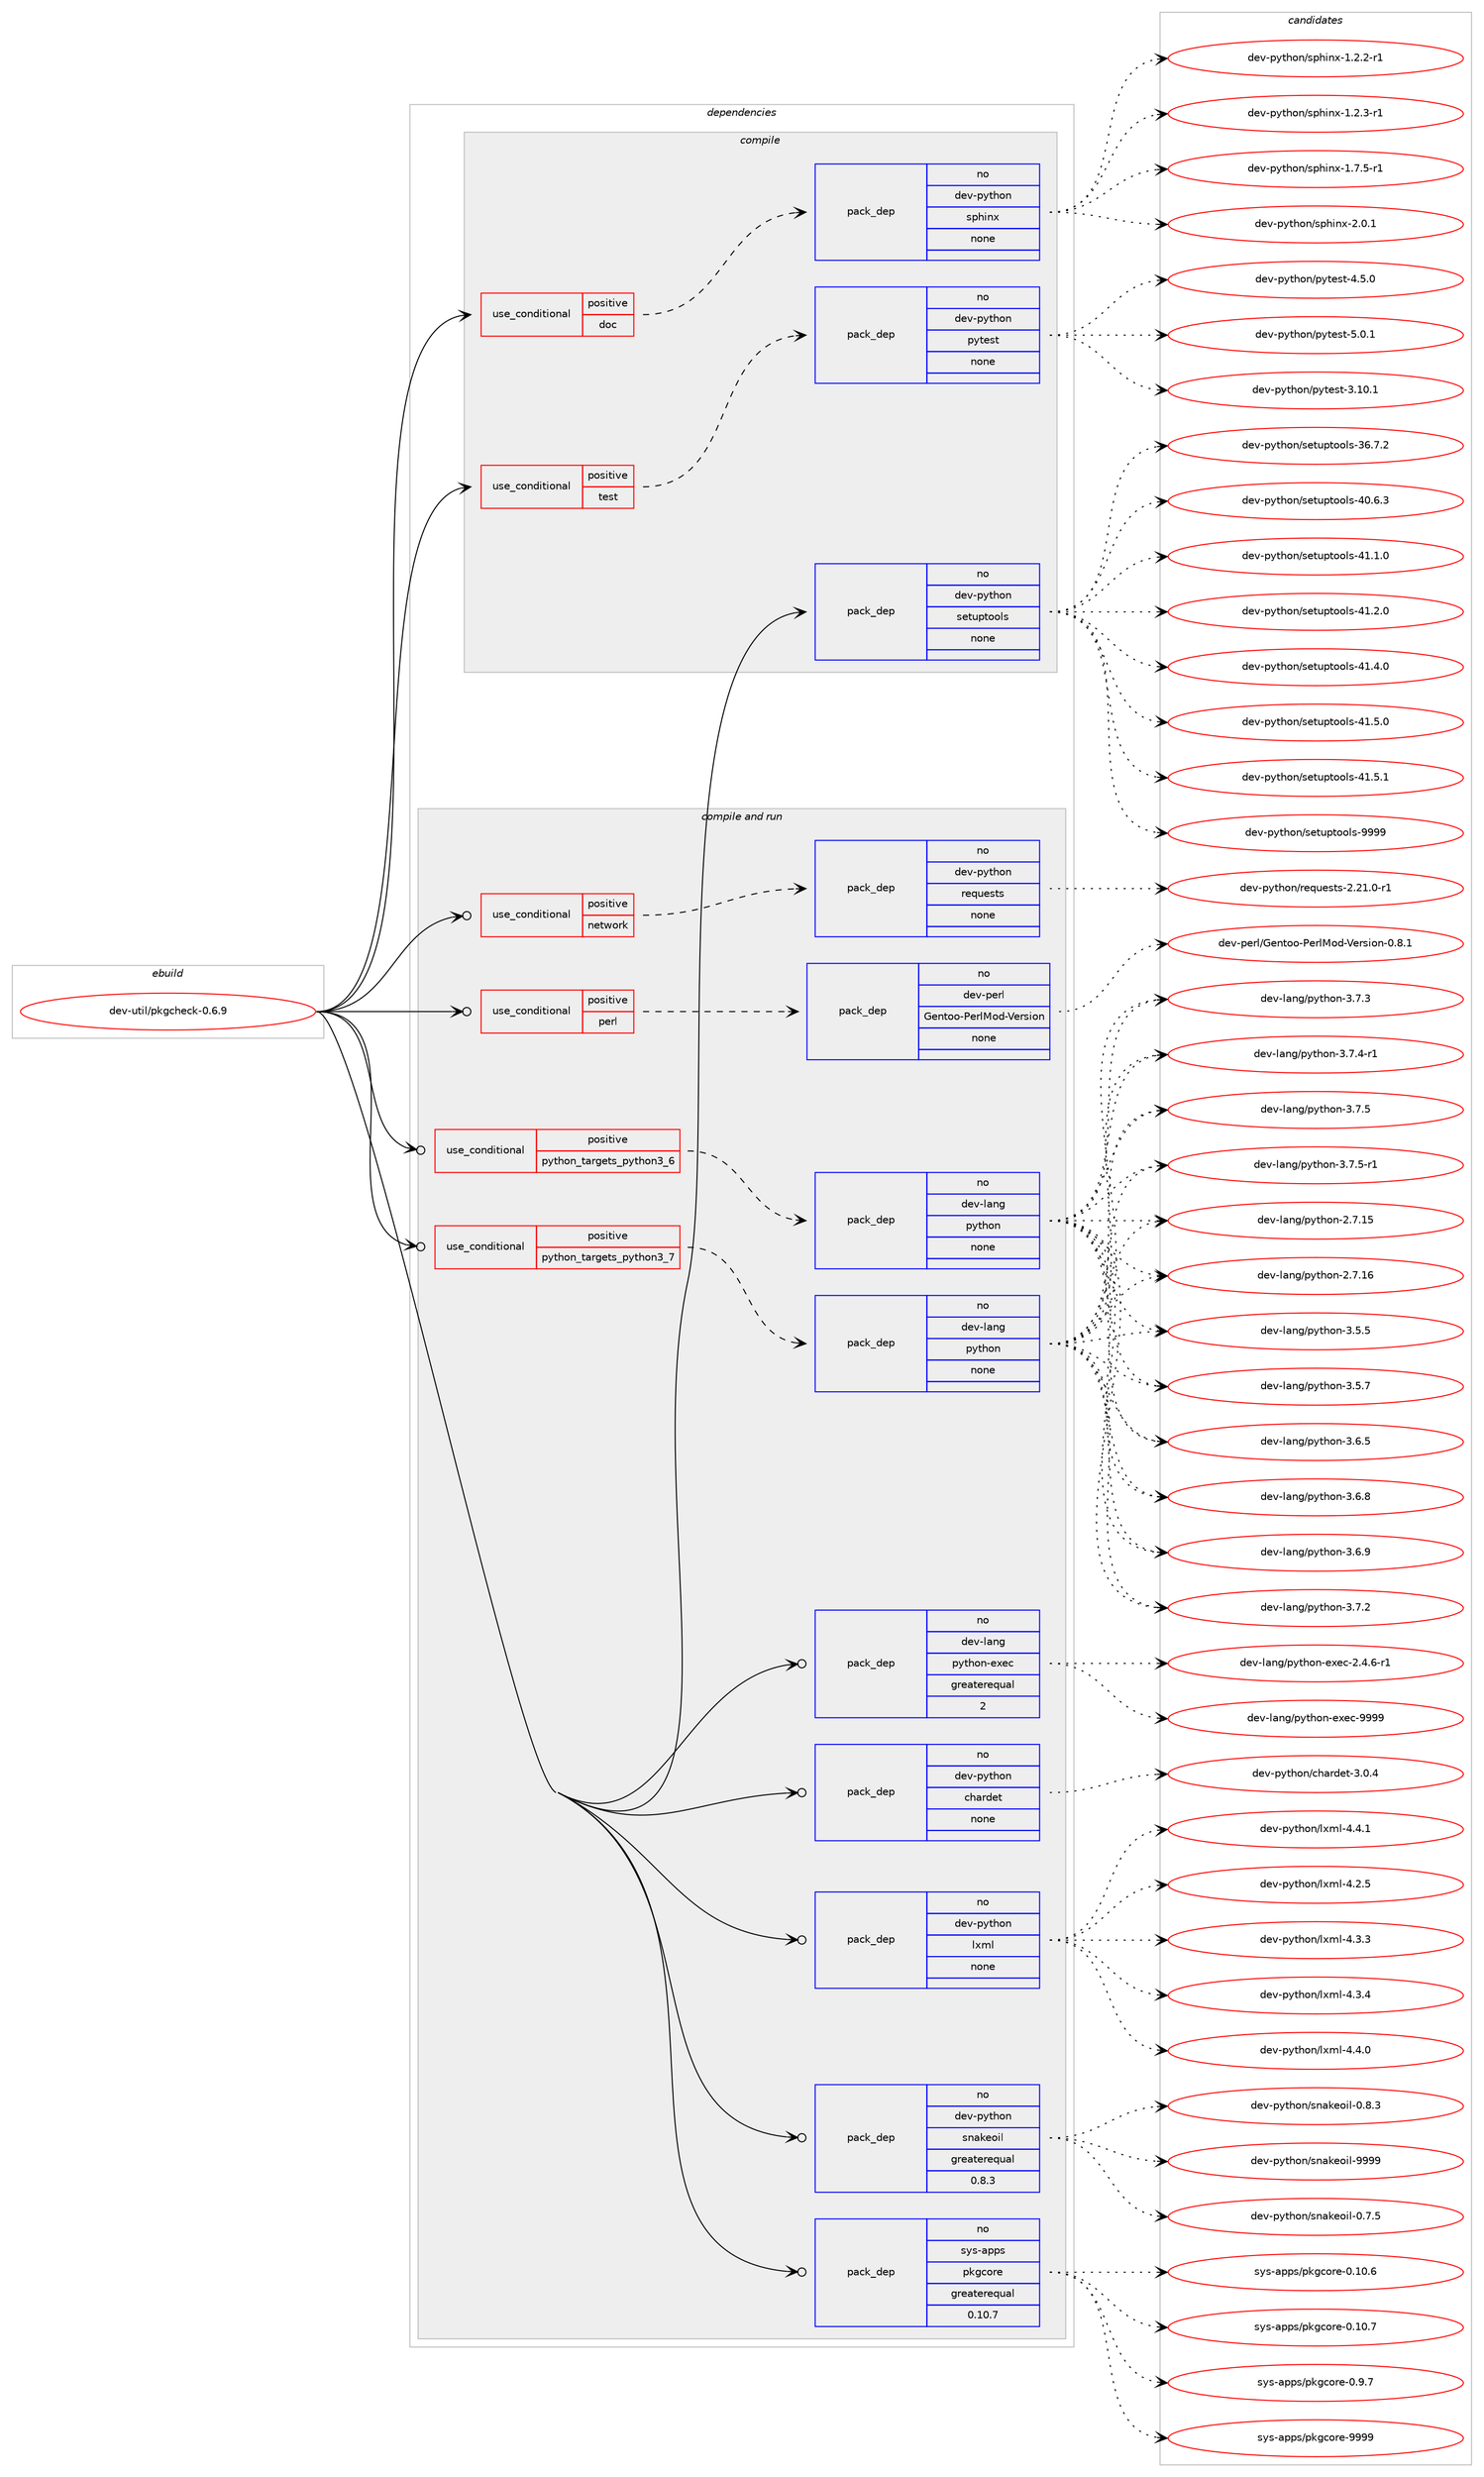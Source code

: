 digraph prolog {

# *************
# Graph options
# *************

newrank=true;
concentrate=true;
compound=true;
graph [rankdir=LR,fontname=Helvetica,fontsize=10,ranksep=1.5];#, ranksep=2.5, nodesep=0.2];
edge  [arrowhead=vee];
node  [fontname=Helvetica,fontsize=10];

# **********
# The ebuild
# **********

subgraph cluster_leftcol {
color=gray;
rank=same;
label=<<i>ebuild</i>>;
id [label="dev-util/pkgcheck-0.6.9", color=red, width=4, href="../dev-util/pkgcheck-0.6.9.svg"];
}

# ****************
# The dependencies
# ****************

subgraph cluster_midcol {
color=gray;
label=<<i>dependencies</i>>;
subgraph cluster_compile {
fillcolor="#eeeeee";
style=filled;
label=<<i>compile</i>>;
subgraph cond183162 {
dependency731461 [label=<<TABLE BORDER="0" CELLBORDER="1" CELLSPACING="0" CELLPADDING="4"><TR><TD ROWSPAN="3" CELLPADDING="10">use_conditional</TD></TR><TR><TD>positive</TD></TR><TR><TD>doc</TD></TR></TABLE>>, shape=none, color=red];
subgraph pack536119 {
dependency731462 [label=<<TABLE BORDER="0" CELLBORDER="1" CELLSPACING="0" CELLPADDING="4" WIDTH="220"><TR><TD ROWSPAN="6" CELLPADDING="30">pack_dep</TD></TR><TR><TD WIDTH="110">no</TD></TR><TR><TD>dev-python</TD></TR><TR><TD>sphinx</TD></TR><TR><TD>none</TD></TR><TR><TD></TD></TR></TABLE>>, shape=none, color=blue];
}
dependency731461:e -> dependency731462:w [weight=20,style="dashed",arrowhead="vee"];
}
id:e -> dependency731461:w [weight=20,style="solid",arrowhead="vee"];
subgraph cond183163 {
dependency731463 [label=<<TABLE BORDER="0" CELLBORDER="1" CELLSPACING="0" CELLPADDING="4"><TR><TD ROWSPAN="3" CELLPADDING="10">use_conditional</TD></TR><TR><TD>positive</TD></TR><TR><TD>test</TD></TR></TABLE>>, shape=none, color=red];
subgraph pack536120 {
dependency731464 [label=<<TABLE BORDER="0" CELLBORDER="1" CELLSPACING="0" CELLPADDING="4" WIDTH="220"><TR><TD ROWSPAN="6" CELLPADDING="30">pack_dep</TD></TR><TR><TD WIDTH="110">no</TD></TR><TR><TD>dev-python</TD></TR><TR><TD>pytest</TD></TR><TR><TD>none</TD></TR><TR><TD></TD></TR></TABLE>>, shape=none, color=blue];
}
dependency731463:e -> dependency731464:w [weight=20,style="dashed",arrowhead="vee"];
}
id:e -> dependency731463:w [weight=20,style="solid",arrowhead="vee"];
subgraph pack536121 {
dependency731465 [label=<<TABLE BORDER="0" CELLBORDER="1" CELLSPACING="0" CELLPADDING="4" WIDTH="220"><TR><TD ROWSPAN="6" CELLPADDING="30">pack_dep</TD></TR><TR><TD WIDTH="110">no</TD></TR><TR><TD>dev-python</TD></TR><TR><TD>setuptools</TD></TR><TR><TD>none</TD></TR><TR><TD></TD></TR></TABLE>>, shape=none, color=blue];
}
id:e -> dependency731465:w [weight=20,style="solid",arrowhead="vee"];
}
subgraph cluster_compileandrun {
fillcolor="#eeeeee";
style=filled;
label=<<i>compile and run</i>>;
subgraph cond183164 {
dependency731466 [label=<<TABLE BORDER="0" CELLBORDER="1" CELLSPACING="0" CELLPADDING="4"><TR><TD ROWSPAN="3" CELLPADDING="10">use_conditional</TD></TR><TR><TD>positive</TD></TR><TR><TD>network</TD></TR></TABLE>>, shape=none, color=red];
subgraph pack536122 {
dependency731467 [label=<<TABLE BORDER="0" CELLBORDER="1" CELLSPACING="0" CELLPADDING="4" WIDTH="220"><TR><TD ROWSPAN="6" CELLPADDING="30">pack_dep</TD></TR><TR><TD WIDTH="110">no</TD></TR><TR><TD>dev-python</TD></TR><TR><TD>requests</TD></TR><TR><TD>none</TD></TR><TR><TD></TD></TR></TABLE>>, shape=none, color=blue];
}
dependency731466:e -> dependency731467:w [weight=20,style="dashed",arrowhead="vee"];
}
id:e -> dependency731466:w [weight=20,style="solid",arrowhead="odotvee"];
subgraph cond183165 {
dependency731468 [label=<<TABLE BORDER="0" CELLBORDER="1" CELLSPACING="0" CELLPADDING="4"><TR><TD ROWSPAN="3" CELLPADDING="10">use_conditional</TD></TR><TR><TD>positive</TD></TR><TR><TD>perl</TD></TR></TABLE>>, shape=none, color=red];
subgraph pack536123 {
dependency731469 [label=<<TABLE BORDER="0" CELLBORDER="1" CELLSPACING="0" CELLPADDING="4" WIDTH="220"><TR><TD ROWSPAN="6" CELLPADDING="30">pack_dep</TD></TR><TR><TD WIDTH="110">no</TD></TR><TR><TD>dev-perl</TD></TR><TR><TD>Gentoo-PerlMod-Version</TD></TR><TR><TD>none</TD></TR><TR><TD></TD></TR></TABLE>>, shape=none, color=blue];
}
dependency731468:e -> dependency731469:w [weight=20,style="dashed",arrowhead="vee"];
}
id:e -> dependency731468:w [weight=20,style="solid",arrowhead="odotvee"];
subgraph cond183166 {
dependency731470 [label=<<TABLE BORDER="0" CELLBORDER="1" CELLSPACING="0" CELLPADDING="4"><TR><TD ROWSPAN="3" CELLPADDING="10">use_conditional</TD></TR><TR><TD>positive</TD></TR><TR><TD>python_targets_python3_6</TD></TR></TABLE>>, shape=none, color=red];
subgraph pack536124 {
dependency731471 [label=<<TABLE BORDER="0" CELLBORDER="1" CELLSPACING="0" CELLPADDING="4" WIDTH="220"><TR><TD ROWSPAN="6" CELLPADDING="30">pack_dep</TD></TR><TR><TD WIDTH="110">no</TD></TR><TR><TD>dev-lang</TD></TR><TR><TD>python</TD></TR><TR><TD>none</TD></TR><TR><TD></TD></TR></TABLE>>, shape=none, color=blue];
}
dependency731470:e -> dependency731471:w [weight=20,style="dashed",arrowhead="vee"];
}
id:e -> dependency731470:w [weight=20,style="solid",arrowhead="odotvee"];
subgraph cond183167 {
dependency731472 [label=<<TABLE BORDER="0" CELLBORDER="1" CELLSPACING="0" CELLPADDING="4"><TR><TD ROWSPAN="3" CELLPADDING="10">use_conditional</TD></TR><TR><TD>positive</TD></TR><TR><TD>python_targets_python3_7</TD></TR></TABLE>>, shape=none, color=red];
subgraph pack536125 {
dependency731473 [label=<<TABLE BORDER="0" CELLBORDER="1" CELLSPACING="0" CELLPADDING="4" WIDTH="220"><TR><TD ROWSPAN="6" CELLPADDING="30">pack_dep</TD></TR><TR><TD WIDTH="110">no</TD></TR><TR><TD>dev-lang</TD></TR><TR><TD>python</TD></TR><TR><TD>none</TD></TR><TR><TD></TD></TR></TABLE>>, shape=none, color=blue];
}
dependency731472:e -> dependency731473:w [weight=20,style="dashed",arrowhead="vee"];
}
id:e -> dependency731472:w [weight=20,style="solid",arrowhead="odotvee"];
subgraph pack536126 {
dependency731474 [label=<<TABLE BORDER="0" CELLBORDER="1" CELLSPACING="0" CELLPADDING="4" WIDTH="220"><TR><TD ROWSPAN="6" CELLPADDING="30">pack_dep</TD></TR><TR><TD WIDTH="110">no</TD></TR><TR><TD>dev-lang</TD></TR><TR><TD>python-exec</TD></TR><TR><TD>greaterequal</TD></TR><TR><TD>2</TD></TR></TABLE>>, shape=none, color=blue];
}
id:e -> dependency731474:w [weight=20,style="solid",arrowhead="odotvee"];
subgraph pack536127 {
dependency731475 [label=<<TABLE BORDER="0" CELLBORDER="1" CELLSPACING="0" CELLPADDING="4" WIDTH="220"><TR><TD ROWSPAN="6" CELLPADDING="30">pack_dep</TD></TR><TR><TD WIDTH="110">no</TD></TR><TR><TD>dev-python</TD></TR><TR><TD>chardet</TD></TR><TR><TD>none</TD></TR><TR><TD></TD></TR></TABLE>>, shape=none, color=blue];
}
id:e -> dependency731475:w [weight=20,style="solid",arrowhead="odotvee"];
subgraph pack536128 {
dependency731476 [label=<<TABLE BORDER="0" CELLBORDER="1" CELLSPACING="0" CELLPADDING="4" WIDTH="220"><TR><TD ROWSPAN="6" CELLPADDING="30">pack_dep</TD></TR><TR><TD WIDTH="110">no</TD></TR><TR><TD>dev-python</TD></TR><TR><TD>lxml</TD></TR><TR><TD>none</TD></TR><TR><TD></TD></TR></TABLE>>, shape=none, color=blue];
}
id:e -> dependency731476:w [weight=20,style="solid",arrowhead="odotvee"];
subgraph pack536129 {
dependency731477 [label=<<TABLE BORDER="0" CELLBORDER="1" CELLSPACING="0" CELLPADDING="4" WIDTH="220"><TR><TD ROWSPAN="6" CELLPADDING="30">pack_dep</TD></TR><TR><TD WIDTH="110">no</TD></TR><TR><TD>dev-python</TD></TR><TR><TD>snakeoil</TD></TR><TR><TD>greaterequal</TD></TR><TR><TD>0.8.3</TD></TR></TABLE>>, shape=none, color=blue];
}
id:e -> dependency731477:w [weight=20,style="solid",arrowhead="odotvee"];
subgraph pack536130 {
dependency731478 [label=<<TABLE BORDER="0" CELLBORDER="1" CELLSPACING="0" CELLPADDING="4" WIDTH="220"><TR><TD ROWSPAN="6" CELLPADDING="30">pack_dep</TD></TR><TR><TD WIDTH="110">no</TD></TR><TR><TD>sys-apps</TD></TR><TR><TD>pkgcore</TD></TR><TR><TD>greaterequal</TD></TR><TR><TD>0.10.7</TD></TR></TABLE>>, shape=none, color=blue];
}
id:e -> dependency731478:w [weight=20,style="solid",arrowhead="odotvee"];
}
subgraph cluster_run {
fillcolor="#eeeeee";
style=filled;
label=<<i>run</i>>;
}
}

# **************
# The candidates
# **************

subgraph cluster_choices {
rank=same;
color=gray;
label=<<i>candidates</i>>;

subgraph choice536119 {
color=black;
nodesep=1;
choice10010111845112121116104111110471151121041051101204549465046504511449 [label="dev-python/sphinx-1.2.2-r1", color=red, width=4,href="../dev-python/sphinx-1.2.2-r1.svg"];
choice10010111845112121116104111110471151121041051101204549465046514511449 [label="dev-python/sphinx-1.2.3-r1", color=red, width=4,href="../dev-python/sphinx-1.2.3-r1.svg"];
choice10010111845112121116104111110471151121041051101204549465546534511449 [label="dev-python/sphinx-1.7.5-r1", color=red, width=4,href="../dev-python/sphinx-1.7.5-r1.svg"];
choice1001011184511212111610411111047115112104105110120455046484649 [label="dev-python/sphinx-2.0.1", color=red, width=4,href="../dev-python/sphinx-2.0.1.svg"];
dependency731462:e -> choice10010111845112121116104111110471151121041051101204549465046504511449:w [style=dotted,weight="100"];
dependency731462:e -> choice10010111845112121116104111110471151121041051101204549465046514511449:w [style=dotted,weight="100"];
dependency731462:e -> choice10010111845112121116104111110471151121041051101204549465546534511449:w [style=dotted,weight="100"];
dependency731462:e -> choice1001011184511212111610411111047115112104105110120455046484649:w [style=dotted,weight="100"];
}
subgraph choice536120 {
color=black;
nodesep=1;
choice100101118451121211161041111104711212111610111511645514649484649 [label="dev-python/pytest-3.10.1", color=red, width=4,href="../dev-python/pytest-3.10.1.svg"];
choice1001011184511212111610411111047112121116101115116455246534648 [label="dev-python/pytest-4.5.0", color=red, width=4,href="../dev-python/pytest-4.5.0.svg"];
choice1001011184511212111610411111047112121116101115116455346484649 [label="dev-python/pytest-5.0.1", color=red, width=4,href="../dev-python/pytest-5.0.1.svg"];
dependency731464:e -> choice100101118451121211161041111104711212111610111511645514649484649:w [style=dotted,weight="100"];
dependency731464:e -> choice1001011184511212111610411111047112121116101115116455246534648:w [style=dotted,weight="100"];
dependency731464:e -> choice1001011184511212111610411111047112121116101115116455346484649:w [style=dotted,weight="100"];
}
subgraph choice536121 {
color=black;
nodesep=1;
choice100101118451121211161041111104711510111611711211611111110811545515446554650 [label="dev-python/setuptools-36.7.2", color=red, width=4,href="../dev-python/setuptools-36.7.2.svg"];
choice100101118451121211161041111104711510111611711211611111110811545524846544651 [label="dev-python/setuptools-40.6.3", color=red, width=4,href="../dev-python/setuptools-40.6.3.svg"];
choice100101118451121211161041111104711510111611711211611111110811545524946494648 [label="dev-python/setuptools-41.1.0", color=red, width=4,href="../dev-python/setuptools-41.1.0.svg"];
choice100101118451121211161041111104711510111611711211611111110811545524946504648 [label="dev-python/setuptools-41.2.0", color=red, width=4,href="../dev-python/setuptools-41.2.0.svg"];
choice100101118451121211161041111104711510111611711211611111110811545524946524648 [label="dev-python/setuptools-41.4.0", color=red, width=4,href="../dev-python/setuptools-41.4.0.svg"];
choice100101118451121211161041111104711510111611711211611111110811545524946534648 [label="dev-python/setuptools-41.5.0", color=red, width=4,href="../dev-python/setuptools-41.5.0.svg"];
choice100101118451121211161041111104711510111611711211611111110811545524946534649 [label="dev-python/setuptools-41.5.1", color=red, width=4,href="../dev-python/setuptools-41.5.1.svg"];
choice10010111845112121116104111110471151011161171121161111111081154557575757 [label="dev-python/setuptools-9999", color=red, width=4,href="../dev-python/setuptools-9999.svg"];
dependency731465:e -> choice100101118451121211161041111104711510111611711211611111110811545515446554650:w [style=dotted,weight="100"];
dependency731465:e -> choice100101118451121211161041111104711510111611711211611111110811545524846544651:w [style=dotted,weight="100"];
dependency731465:e -> choice100101118451121211161041111104711510111611711211611111110811545524946494648:w [style=dotted,weight="100"];
dependency731465:e -> choice100101118451121211161041111104711510111611711211611111110811545524946504648:w [style=dotted,weight="100"];
dependency731465:e -> choice100101118451121211161041111104711510111611711211611111110811545524946524648:w [style=dotted,weight="100"];
dependency731465:e -> choice100101118451121211161041111104711510111611711211611111110811545524946534648:w [style=dotted,weight="100"];
dependency731465:e -> choice100101118451121211161041111104711510111611711211611111110811545524946534649:w [style=dotted,weight="100"];
dependency731465:e -> choice10010111845112121116104111110471151011161171121161111111081154557575757:w [style=dotted,weight="100"];
}
subgraph choice536122 {
color=black;
nodesep=1;
choice1001011184511212111610411111047114101113117101115116115455046504946484511449 [label="dev-python/requests-2.21.0-r1", color=red, width=4,href="../dev-python/requests-2.21.0-r1.svg"];
dependency731467:e -> choice1001011184511212111610411111047114101113117101115116115455046504946484511449:w [style=dotted,weight="100"];
}
subgraph choice536123 {
color=black;
nodesep=1;
choice1001011184511210111410847711011101161111114580101114108771111004586101114115105111110454846564649 [label="dev-perl/Gentoo-PerlMod-Version-0.8.1", color=red, width=4,href="../dev-perl/Gentoo-PerlMod-Version-0.8.1.svg"];
dependency731469:e -> choice1001011184511210111410847711011101161111114580101114108771111004586101114115105111110454846564649:w [style=dotted,weight="100"];
}
subgraph choice536124 {
color=black;
nodesep=1;
choice10010111845108971101034711212111610411111045504655464953 [label="dev-lang/python-2.7.15", color=red, width=4,href="../dev-lang/python-2.7.15.svg"];
choice10010111845108971101034711212111610411111045504655464954 [label="dev-lang/python-2.7.16", color=red, width=4,href="../dev-lang/python-2.7.16.svg"];
choice100101118451089711010347112121116104111110455146534653 [label="dev-lang/python-3.5.5", color=red, width=4,href="../dev-lang/python-3.5.5.svg"];
choice100101118451089711010347112121116104111110455146534655 [label="dev-lang/python-3.5.7", color=red, width=4,href="../dev-lang/python-3.5.7.svg"];
choice100101118451089711010347112121116104111110455146544653 [label="dev-lang/python-3.6.5", color=red, width=4,href="../dev-lang/python-3.6.5.svg"];
choice100101118451089711010347112121116104111110455146544656 [label="dev-lang/python-3.6.8", color=red, width=4,href="../dev-lang/python-3.6.8.svg"];
choice100101118451089711010347112121116104111110455146544657 [label="dev-lang/python-3.6.9", color=red, width=4,href="../dev-lang/python-3.6.9.svg"];
choice100101118451089711010347112121116104111110455146554650 [label="dev-lang/python-3.7.2", color=red, width=4,href="../dev-lang/python-3.7.2.svg"];
choice100101118451089711010347112121116104111110455146554651 [label="dev-lang/python-3.7.3", color=red, width=4,href="../dev-lang/python-3.7.3.svg"];
choice1001011184510897110103471121211161041111104551465546524511449 [label="dev-lang/python-3.7.4-r1", color=red, width=4,href="../dev-lang/python-3.7.4-r1.svg"];
choice100101118451089711010347112121116104111110455146554653 [label="dev-lang/python-3.7.5", color=red, width=4,href="../dev-lang/python-3.7.5.svg"];
choice1001011184510897110103471121211161041111104551465546534511449 [label="dev-lang/python-3.7.5-r1", color=red, width=4,href="../dev-lang/python-3.7.5-r1.svg"];
dependency731471:e -> choice10010111845108971101034711212111610411111045504655464953:w [style=dotted,weight="100"];
dependency731471:e -> choice10010111845108971101034711212111610411111045504655464954:w [style=dotted,weight="100"];
dependency731471:e -> choice100101118451089711010347112121116104111110455146534653:w [style=dotted,weight="100"];
dependency731471:e -> choice100101118451089711010347112121116104111110455146534655:w [style=dotted,weight="100"];
dependency731471:e -> choice100101118451089711010347112121116104111110455146544653:w [style=dotted,weight="100"];
dependency731471:e -> choice100101118451089711010347112121116104111110455146544656:w [style=dotted,weight="100"];
dependency731471:e -> choice100101118451089711010347112121116104111110455146544657:w [style=dotted,weight="100"];
dependency731471:e -> choice100101118451089711010347112121116104111110455146554650:w [style=dotted,weight="100"];
dependency731471:e -> choice100101118451089711010347112121116104111110455146554651:w [style=dotted,weight="100"];
dependency731471:e -> choice1001011184510897110103471121211161041111104551465546524511449:w [style=dotted,weight="100"];
dependency731471:e -> choice100101118451089711010347112121116104111110455146554653:w [style=dotted,weight="100"];
dependency731471:e -> choice1001011184510897110103471121211161041111104551465546534511449:w [style=dotted,weight="100"];
}
subgraph choice536125 {
color=black;
nodesep=1;
choice10010111845108971101034711212111610411111045504655464953 [label="dev-lang/python-2.7.15", color=red, width=4,href="../dev-lang/python-2.7.15.svg"];
choice10010111845108971101034711212111610411111045504655464954 [label="dev-lang/python-2.7.16", color=red, width=4,href="../dev-lang/python-2.7.16.svg"];
choice100101118451089711010347112121116104111110455146534653 [label="dev-lang/python-3.5.5", color=red, width=4,href="../dev-lang/python-3.5.5.svg"];
choice100101118451089711010347112121116104111110455146534655 [label="dev-lang/python-3.5.7", color=red, width=4,href="../dev-lang/python-3.5.7.svg"];
choice100101118451089711010347112121116104111110455146544653 [label="dev-lang/python-3.6.5", color=red, width=4,href="../dev-lang/python-3.6.5.svg"];
choice100101118451089711010347112121116104111110455146544656 [label="dev-lang/python-3.6.8", color=red, width=4,href="../dev-lang/python-3.6.8.svg"];
choice100101118451089711010347112121116104111110455146544657 [label="dev-lang/python-3.6.9", color=red, width=4,href="../dev-lang/python-3.6.9.svg"];
choice100101118451089711010347112121116104111110455146554650 [label="dev-lang/python-3.7.2", color=red, width=4,href="../dev-lang/python-3.7.2.svg"];
choice100101118451089711010347112121116104111110455146554651 [label="dev-lang/python-3.7.3", color=red, width=4,href="../dev-lang/python-3.7.3.svg"];
choice1001011184510897110103471121211161041111104551465546524511449 [label="dev-lang/python-3.7.4-r1", color=red, width=4,href="../dev-lang/python-3.7.4-r1.svg"];
choice100101118451089711010347112121116104111110455146554653 [label="dev-lang/python-3.7.5", color=red, width=4,href="../dev-lang/python-3.7.5.svg"];
choice1001011184510897110103471121211161041111104551465546534511449 [label="dev-lang/python-3.7.5-r1", color=red, width=4,href="../dev-lang/python-3.7.5-r1.svg"];
dependency731473:e -> choice10010111845108971101034711212111610411111045504655464953:w [style=dotted,weight="100"];
dependency731473:e -> choice10010111845108971101034711212111610411111045504655464954:w [style=dotted,weight="100"];
dependency731473:e -> choice100101118451089711010347112121116104111110455146534653:w [style=dotted,weight="100"];
dependency731473:e -> choice100101118451089711010347112121116104111110455146534655:w [style=dotted,weight="100"];
dependency731473:e -> choice100101118451089711010347112121116104111110455146544653:w [style=dotted,weight="100"];
dependency731473:e -> choice100101118451089711010347112121116104111110455146544656:w [style=dotted,weight="100"];
dependency731473:e -> choice100101118451089711010347112121116104111110455146544657:w [style=dotted,weight="100"];
dependency731473:e -> choice100101118451089711010347112121116104111110455146554650:w [style=dotted,weight="100"];
dependency731473:e -> choice100101118451089711010347112121116104111110455146554651:w [style=dotted,weight="100"];
dependency731473:e -> choice1001011184510897110103471121211161041111104551465546524511449:w [style=dotted,weight="100"];
dependency731473:e -> choice100101118451089711010347112121116104111110455146554653:w [style=dotted,weight="100"];
dependency731473:e -> choice1001011184510897110103471121211161041111104551465546534511449:w [style=dotted,weight="100"];
}
subgraph choice536126 {
color=black;
nodesep=1;
choice10010111845108971101034711212111610411111045101120101994550465246544511449 [label="dev-lang/python-exec-2.4.6-r1", color=red, width=4,href="../dev-lang/python-exec-2.4.6-r1.svg"];
choice10010111845108971101034711212111610411111045101120101994557575757 [label="dev-lang/python-exec-9999", color=red, width=4,href="../dev-lang/python-exec-9999.svg"];
dependency731474:e -> choice10010111845108971101034711212111610411111045101120101994550465246544511449:w [style=dotted,weight="100"];
dependency731474:e -> choice10010111845108971101034711212111610411111045101120101994557575757:w [style=dotted,weight="100"];
}
subgraph choice536127 {
color=black;
nodesep=1;
choice10010111845112121116104111110479910497114100101116455146484652 [label="dev-python/chardet-3.0.4", color=red, width=4,href="../dev-python/chardet-3.0.4.svg"];
dependency731475:e -> choice10010111845112121116104111110479910497114100101116455146484652:w [style=dotted,weight="100"];
}
subgraph choice536128 {
color=black;
nodesep=1;
choice1001011184511212111610411111047108120109108455246504653 [label="dev-python/lxml-4.2.5", color=red, width=4,href="../dev-python/lxml-4.2.5.svg"];
choice1001011184511212111610411111047108120109108455246514651 [label="dev-python/lxml-4.3.3", color=red, width=4,href="../dev-python/lxml-4.3.3.svg"];
choice1001011184511212111610411111047108120109108455246514652 [label="dev-python/lxml-4.3.4", color=red, width=4,href="../dev-python/lxml-4.3.4.svg"];
choice1001011184511212111610411111047108120109108455246524648 [label="dev-python/lxml-4.4.0", color=red, width=4,href="../dev-python/lxml-4.4.0.svg"];
choice1001011184511212111610411111047108120109108455246524649 [label="dev-python/lxml-4.4.1", color=red, width=4,href="../dev-python/lxml-4.4.1.svg"];
dependency731476:e -> choice1001011184511212111610411111047108120109108455246504653:w [style=dotted,weight="100"];
dependency731476:e -> choice1001011184511212111610411111047108120109108455246514651:w [style=dotted,weight="100"];
dependency731476:e -> choice1001011184511212111610411111047108120109108455246514652:w [style=dotted,weight="100"];
dependency731476:e -> choice1001011184511212111610411111047108120109108455246524648:w [style=dotted,weight="100"];
dependency731476:e -> choice1001011184511212111610411111047108120109108455246524649:w [style=dotted,weight="100"];
}
subgraph choice536129 {
color=black;
nodesep=1;
choice100101118451121211161041111104711511097107101111105108454846554653 [label="dev-python/snakeoil-0.7.5", color=red, width=4,href="../dev-python/snakeoil-0.7.5.svg"];
choice100101118451121211161041111104711511097107101111105108454846564651 [label="dev-python/snakeoil-0.8.3", color=red, width=4,href="../dev-python/snakeoil-0.8.3.svg"];
choice1001011184511212111610411111047115110971071011111051084557575757 [label="dev-python/snakeoil-9999", color=red, width=4,href="../dev-python/snakeoil-9999.svg"];
dependency731477:e -> choice100101118451121211161041111104711511097107101111105108454846554653:w [style=dotted,weight="100"];
dependency731477:e -> choice100101118451121211161041111104711511097107101111105108454846564651:w [style=dotted,weight="100"];
dependency731477:e -> choice1001011184511212111610411111047115110971071011111051084557575757:w [style=dotted,weight="100"];
}
subgraph choice536130 {
color=black;
nodesep=1;
choice1151211154597112112115471121071039911111410145484649484654 [label="sys-apps/pkgcore-0.10.6", color=red, width=4,href="../sys-apps/pkgcore-0.10.6.svg"];
choice1151211154597112112115471121071039911111410145484649484655 [label="sys-apps/pkgcore-0.10.7", color=red, width=4,href="../sys-apps/pkgcore-0.10.7.svg"];
choice11512111545971121121154711210710399111114101454846574655 [label="sys-apps/pkgcore-0.9.7", color=red, width=4,href="../sys-apps/pkgcore-0.9.7.svg"];
choice115121115459711211211547112107103991111141014557575757 [label="sys-apps/pkgcore-9999", color=red, width=4,href="../sys-apps/pkgcore-9999.svg"];
dependency731478:e -> choice1151211154597112112115471121071039911111410145484649484654:w [style=dotted,weight="100"];
dependency731478:e -> choice1151211154597112112115471121071039911111410145484649484655:w [style=dotted,weight="100"];
dependency731478:e -> choice11512111545971121121154711210710399111114101454846574655:w [style=dotted,weight="100"];
dependency731478:e -> choice115121115459711211211547112107103991111141014557575757:w [style=dotted,weight="100"];
}
}

}
